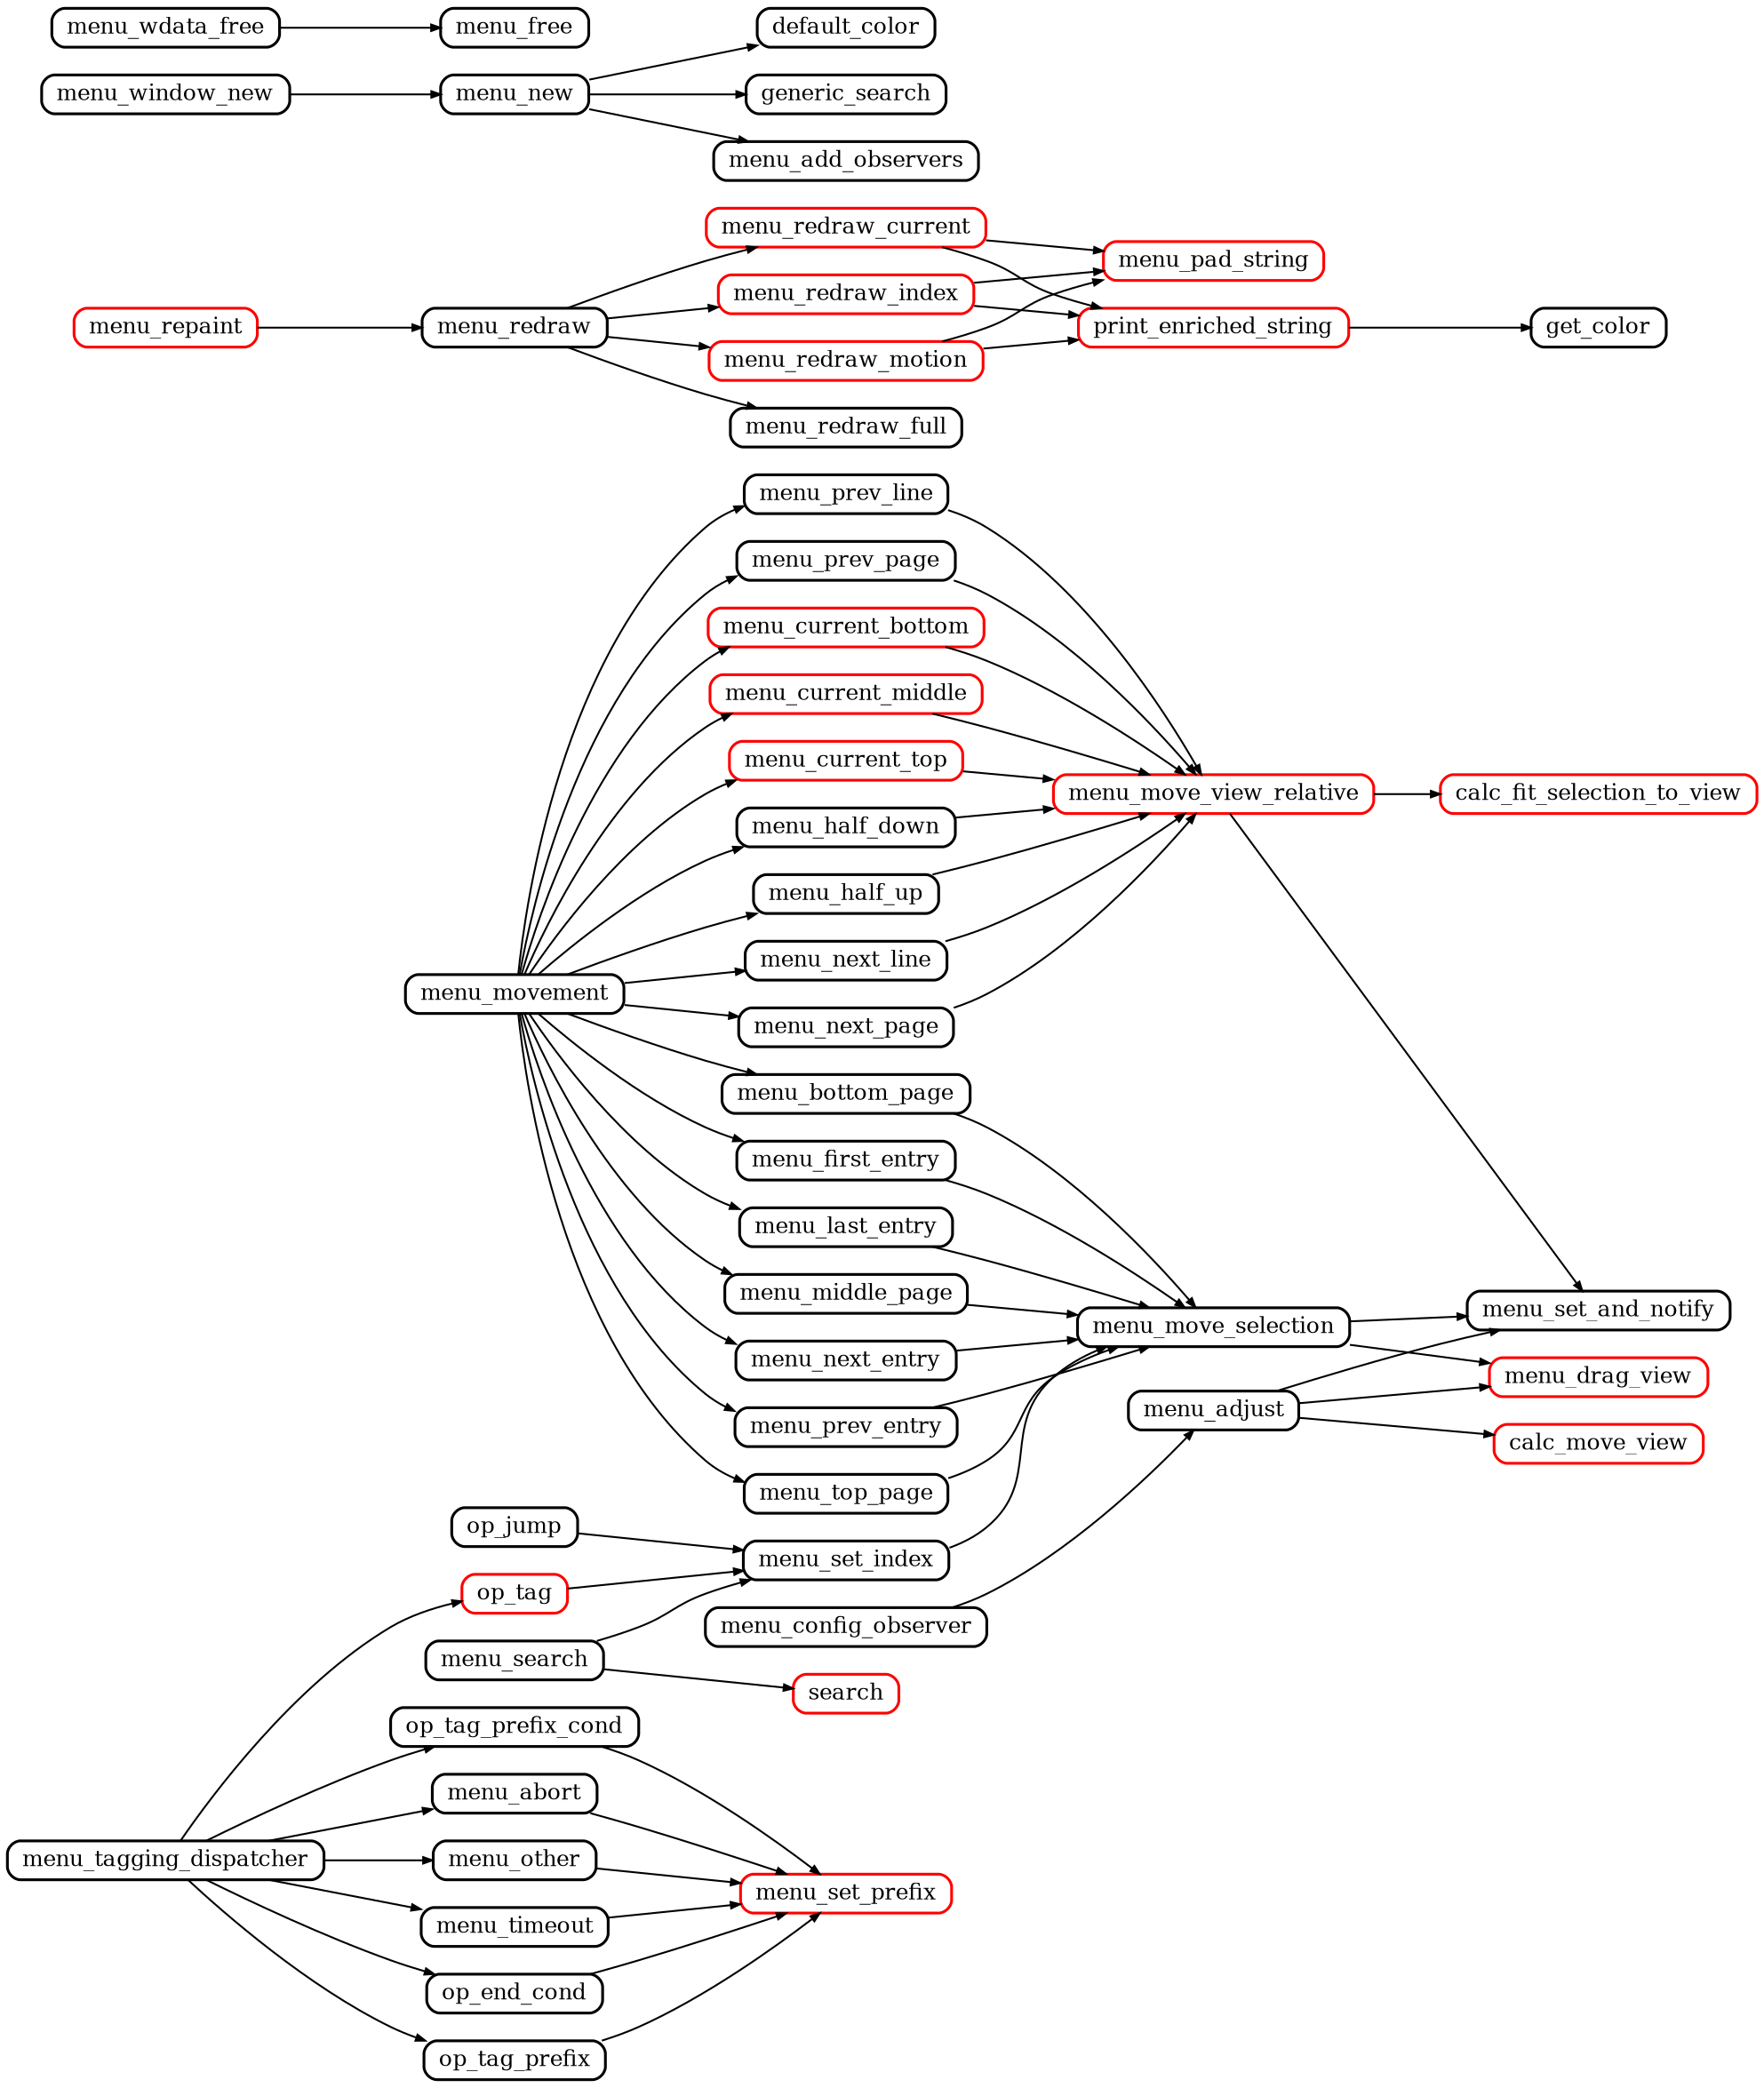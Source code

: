 digraph callgraph {
	graph [
		rankdir="LR"
		nodesep="0.2"
		ranksep="0.5"
		compound="true"
	]

	node [
		shape="Mrecord"
		fontsize="12"
		fillcolor="#ffffff"
		style="filled"
		height="0.2"
		penwidth="1.5"
		color="black"
	]

	edge [
		penwidth="1.0"
		arrowsize="0.5"
	]

	// Use config
	node [ color="#ff0000" ]
	calc_fit_selection_to_view
	calc_move_view
	menu_current_bottom
	menu_current_middle
	menu_current_top
	menu_drag_view
	menu_move_view_relative
	menu_pad_string
	menu_redraw_current
	menu_redraw_index
	menu_redraw_motion
	menu_repaint
	menu_set_prefix
	op_tag
	print_enriched_string
	search

	// Called from outside of libmenu
	// menu_adjust
	// menu_current_middle
	// menu_redraw
	// menu_redraw_current
	// menu_redraw_full
	// menu_redraw_index
	// menu_redraw_motion
	// menu_set_index
	// menu_tagging_dispatcher
	// menu_window_new

	node [ color="#000000" ]

	menu_abort              -> menu_set_prefix
	menu_adjust             -> calc_move_view
	menu_adjust             -> menu_drag_view
	menu_adjust             -> menu_set_and_notify
	menu_bottom_page        -> menu_move_selection
	menu_config_observer    -> menu_adjust
	menu_current_bottom     -> menu_move_view_relative
	menu_current_middle     -> menu_move_view_relative
	menu_current_top        -> menu_move_view_relative
	menu_first_entry        -> menu_move_selection
	menu_half_down          -> menu_move_view_relative
	menu_half_up            -> menu_move_view_relative
	menu_last_entry         -> menu_move_selection
	menu_middle_page        -> menu_move_selection
	menu_movement           -> menu_bottom_page
	menu_movement           -> menu_current_bottom
	menu_movement           -> menu_current_middle
	menu_movement           -> menu_current_top
	menu_movement           -> menu_first_entry
	menu_movement           -> menu_half_down
	menu_movement           -> menu_half_up
	menu_movement           -> menu_last_entry
	menu_movement           -> menu_middle_page
	menu_movement           -> menu_next_entry
	menu_movement           -> menu_next_line
	menu_movement           -> menu_next_page
	menu_movement           -> menu_prev_entry
	menu_movement           -> menu_prev_line
	menu_movement           -> menu_prev_page
	menu_movement           -> menu_top_page
	menu_move_selection     -> menu_drag_view
	menu_move_selection     -> menu_set_and_notify
	menu_move_view_relative -> calc_fit_selection_to_view
	menu_move_view_relative -> menu_set_and_notify
	menu_new                -> default_color
	menu_new                -> generic_search
	menu_new                -> menu_add_observers
	menu_next_entry         -> menu_move_selection
	menu_next_line          -> menu_move_view_relative
	menu_next_page          -> menu_move_view_relative
	menu_other              -> menu_set_prefix
	menu_prev_entry         -> menu_move_selection
	menu_prev_line          -> menu_move_view_relative
	menu_prev_page          -> menu_move_view_relative
	menu_redraw             -> menu_redraw_current
	menu_redraw             -> menu_redraw_full
	menu_redraw             -> menu_redraw_index
	menu_redraw             -> menu_redraw_motion
	menu_redraw_current     -> menu_pad_string
	menu_redraw_current     -> print_enriched_string
	menu_redraw_index       -> menu_pad_string
	menu_redraw_index       -> print_enriched_string
	menu_redraw_motion      -> menu_pad_string
	menu_redraw_motion      -> print_enriched_string
	menu_repaint            -> menu_redraw
	menu_search             -> menu_set_index
	menu_search             -> search
	menu_set_index          -> menu_move_selection
	menu_tagging_dispatcher -> menu_abort
	menu_tagging_dispatcher -> menu_other
	menu_tagging_dispatcher -> menu_timeout
	menu_tagging_dispatcher -> op_end_cond
	menu_tagging_dispatcher -> op_tag
	menu_tagging_dispatcher -> op_tag_prefix
	menu_tagging_dispatcher -> op_tag_prefix_cond
	menu_timeout            -> menu_set_prefix
	menu_top_page           -> menu_move_selection
	menu_wdata_free         -> menu_free
	menu_window_new         -> menu_new
	op_end_cond             -> menu_set_prefix
	op_jump                 -> menu_set_index
	op_tag                  -> menu_set_index
	op_tag_prefix           -> menu_set_prefix
	op_tag_prefix_cond      -> menu_set_prefix
	print_enriched_string   -> get_color

}
